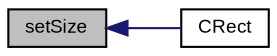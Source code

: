 digraph "setSize"
{
  bgcolor="transparent";
  edge [fontname="Arial",fontsize="9",labelfontname="Arial",labelfontsize="9"];
  node [fontname="Arial",fontsize="9",shape=record];
  rankdir="LR";
  Node1 [label="setSize",height=0.2,width=0.4,color="black", fillcolor="grey75", style="filled" fontcolor="black"];
  Node1 -> Node2 [dir="back",color="midnightblue",fontsize="9",style="solid",fontname="Arial"];
  Node2 [label="CRect",height=0.2,width=0.4,color="black",URL="$struct_v_s_t_g_u_i_1_1_c_rect.html#ae65a421eb95ccf5ba79c2456125980c1"];
}
